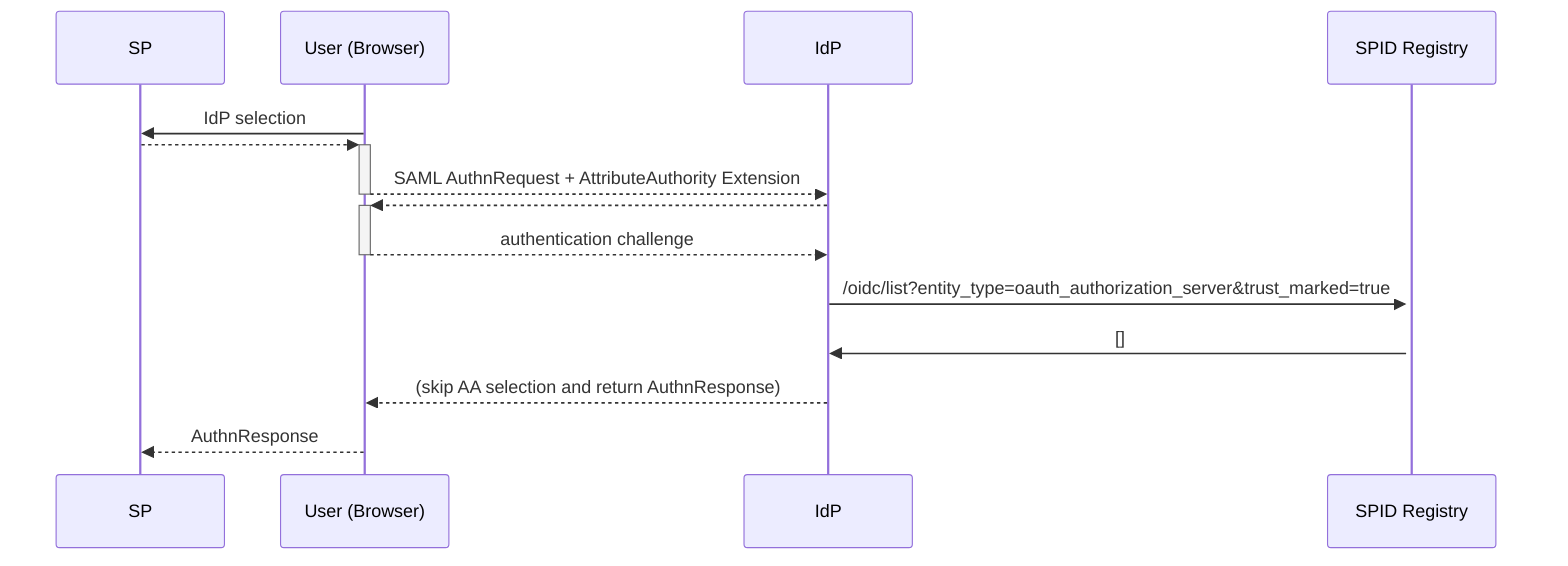 sequenceDiagram
    participant SP
    participant User (Browser)
    participant IdP
    User (Browser)->>SP: IdP selection
    SP-->>+User (Browser): 
    User (Browser)-->>-IdP: SAML AuthnRequest + AttributeAuthority Extension
    IdP-->>+User (Browser): 
    User (Browser)-->>-IdP: authentication challenge
    IdP->>+SPID Registry: /oidc/list?entity_type=oauth_authorization_server&trust_marked=true
    SPID Registry->>IdP: []
    IdP-->>User (Browser): (skip AA selection and return AuthnResponse)
    User (Browser)-->>SP: AuthnResponse